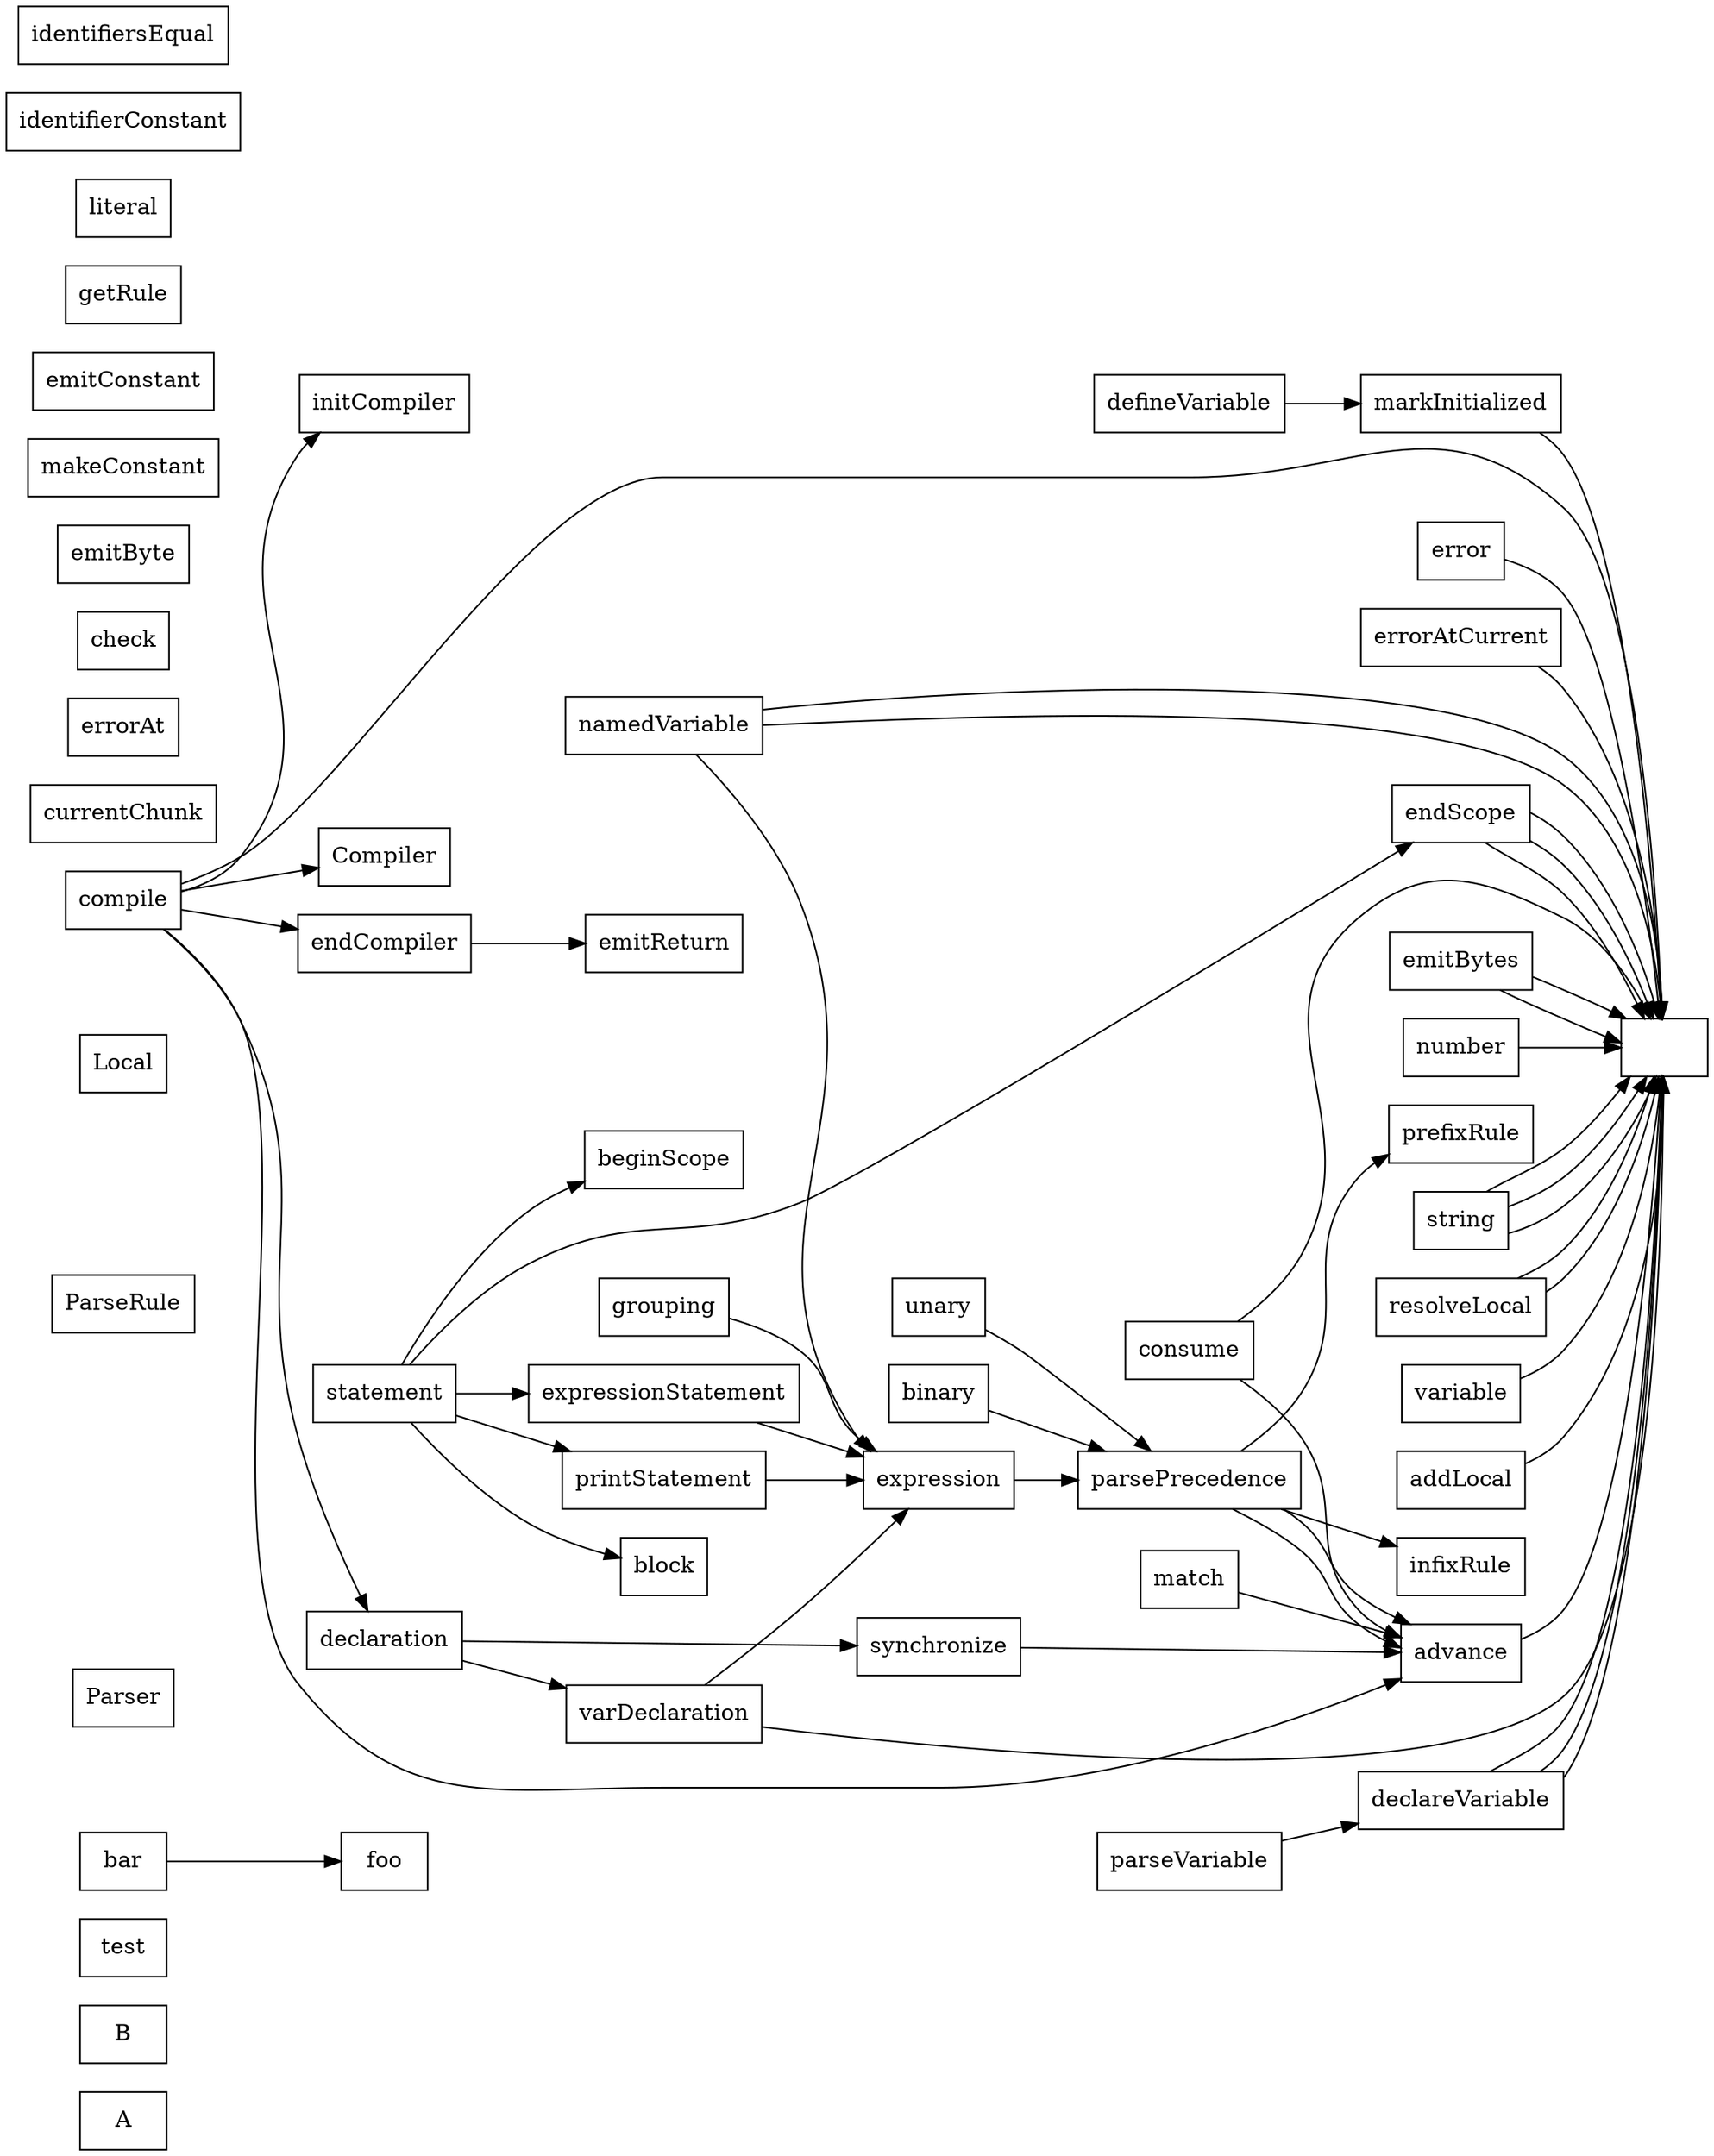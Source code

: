 digraph CallGraph {
  rankdir=LR;             // left -> right layout (subject to change)
  node [shape=box];       // Can change shape to ellipse, box, etc 

  "A";
  "B";
  "test";
  "foo";
  "bar";
  "Parser";
  "ParseRule";
  "Local";
  "Compiler";
  "currentChunk";
  "errorAt";
  "error";
  "errorAtCurrent";
  "advance";
  "consume";
  "check";
  "match";
  "emitByte";
  "emitBytes";
  "emitReturn";
  "makeConstant";
  "emitConstant";
  "initCompiler";
  "endCompiler";
  "beginScope";
  "endScope";
  "expression";
  "getRule";
  "parsePrecedence";
  "binary";
  "literal";
  "grouping";
  "number";
  "string";
  "resolveLocal";
  "namedVariable";
  "variable";
  "unary";
  "parsePrecedence";
  "identifierConstant";
  "identifiersEqual";
  "resolveLocal";
  "addLocal";
  "declareVariable";
  "parseVariable";
  "markInitialized";
  "defineVariable";
  "getRule";
  "expression";
  "block";
  "varDeclaration";
  "expressionStatement";
  "printStatement";
  "synchronize";
  "declaration";
  "statement";
  "compile";

  "bar" -> "foo";
  "error" -> "";
  "errorAtCurrent" -> "";
  "advance" -> "";
  "consume" -> "advance";
  "consume" -> "";
  "match" -> "advance";
  "emitBytes" -> "";
  "emitBytes" -> "";
  "endCompiler" -> "emitReturn";
  "endScope" -> "";
  "endScope" -> "";
  "endScope" -> "";
  "binary" -> "parsePrecedence";
  "grouping" -> "expression";
  "number" -> "";
  "string" -> "";
  "string" -> "";
  "string" -> "";
  "namedVariable" -> "";
  "namedVariable" -> "expression";
  "namedVariable" -> "";
  "variable" -> "";
  "unary" -> "parsePrecedence";
  "parsePrecedence" -> "advance";
  "parsePrecedence" -> "prefixRule";
  "parsePrecedence" -> "advance";
  "parsePrecedence" -> "infixRule";
  "resolveLocal" -> "";
  "resolveLocal" -> "";
  "addLocal" -> "";
  "declareVariable" -> "";
  "declareVariable" -> "";
  "declareVariable" -> "";
  "parseVariable" -> "declareVariable";
  "markInitialized" -> "";
  "defineVariable" -> "markInitialized";
  "expression" -> "parsePrecedence";
  "varDeclaration" -> "expression";
  "varDeclaration" -> "";
  "expressionStatement" -> "expression";
  "printStatement" -> "expression";
  "synchronize" -> "advance";
  "declaration" -> "varDeclaration";
  "declaration" -> "synchronize";
  "statement" -> "printStatement";
  "statement" -> "beginScope";
  "statement" -> "block";
  "statement" -> "endScope";
  "statement" -> "expressionStatement";
  "compile" -> "";
  "compile" -> "Compiler";
  "compile" -> "initCompiler";
  "compile" -> "advance";
  "compile" -> "declaration";
  "compile" -> "endCompiler";
}
